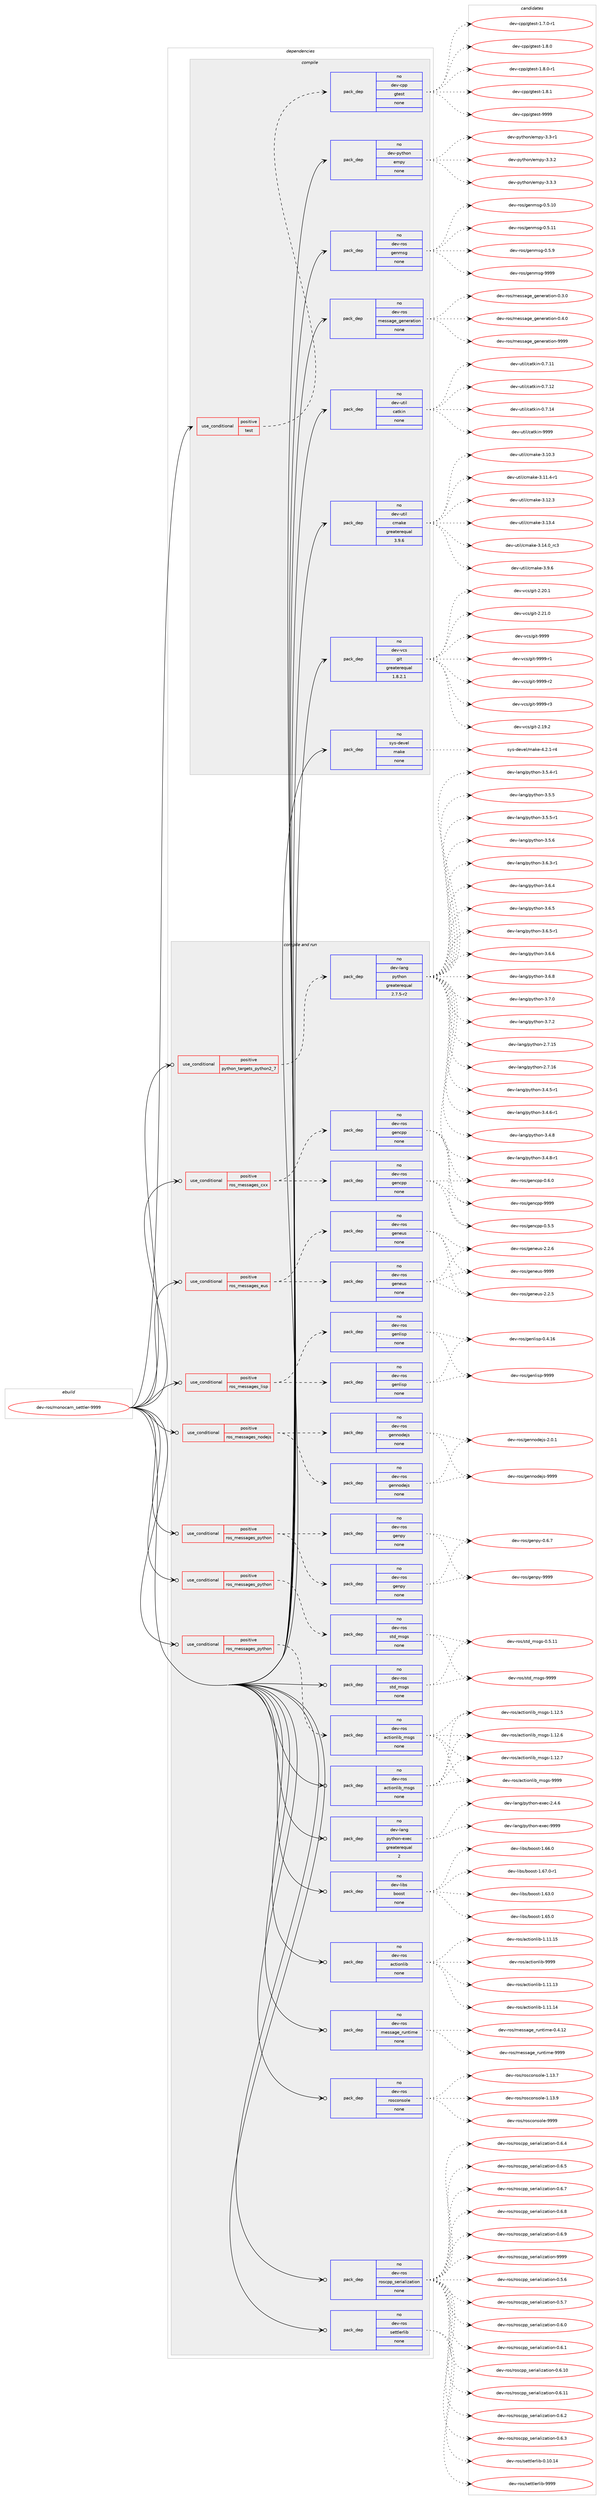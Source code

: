 digraph prolog {

# *************
# Graph options
# *************

newrank=true;
concentrate=true;
compound=true;
graph [rankdir=LR,fontname=Helvetica,fontsize=10,ranksep=1.5];#, ranksep=2.5, nodesep=0.2];
edge  [arrowhead=vee];
node  [fontname=Helvetica,fontsize=10];

# **********
# The ebuild
# **********

subgraph cluster_leftcol {
color=gray;
rank=same;
label=<<i>ebuild</i>>;
id [label="dev-ros/monocam_settler-9999", color=red, width=4, href="../dev-ros/monocam_settler-9999.svg"];
}

# ****************
# The dependencies
# ****************

subgraph cluster_midcol {
color=gray;
label=<<i>dependencies</i>>;
subgraph cluster_compile {
fillcolor="#eeeeee";
style=filled;
label=<<i>compile</i>>;
subgraph cond389020 {
dependency1459777 [label=<<TABLE BORDER="0" CELLBORDER="1" CELLSPACING="0" CELLPADDING="4"><TR><TD ROWSPAN="3" CELLPADDING="10">use_conditional</TD></TR><TR><TD>positive</TD></TR><TR><TD>test</TD></TR></TABLE>>, shape=none, color=red];
subgraph pack1047367 {
dependency1459778 [label=<<TABLE BORDER="0" CELLBORDER="1" CELLSPACING="0" CELLPADDING="4" WIDTH="220"><TR><TD ROWSPAN="6" CELLPADDING="30">pack_dep</TD></TR><TR><TD WIDTH="110">no</TD></TR><TR><TD>dev-cpp</TD></TR><TR><TD>gtest</TD></TR><TR><TD>none</TD></TR><TR><TD></TD></TR></TABLE>>, shape=none, color=blue];
}
dependency1459777:e -> dependency1459778:w [weight=20,style="dashed",arrowhead="vee"];
}
id:e -> dependency1459777:w [weight=20,style="solid",arrowhead="vee"];
subgraph pack1047368 {
dependency1459779 [label=<<TABLE BORDER="0" CELLBORDER="1" CELLSPACING="0" CELLPADDING="4" WIDTH="220"><TR><TD ROWSPAN="6" CELLPADDING="30">pack_dep</TD></TR><TR><TD WIDTH="110">no</TD></TR><TR><TD>dev-python</TD></TR><TR><TD>empy</TD></TR><TR><TD>none</TD></TR><TR><TD></TD></TR></TABLE>>, shape=none, color=blue];
}
id:e -> dependency1459779:w [weight=20,style="solid",arrowhead="vee"];
subgraph pack1047369 {
dependency1459780 [label=<<TABLE BORDER="0" CELLBORDER="1" CELLSPACING="0" CELLPADDING="4" WIDTH="220"><TR><TD ROWSPAN="6" CELLPADDING="30">pack_dep</TD></TR><TR><TD WIDTH="110">no</TD></TR><TR><TD>dev-ros</TD></TR><TR><TD>genmsg</TD></TR><TR><TD>none</TD></TR><TR><TD></TD></TR></TABLE>>, shape=none, color=blue];
}
id:e -> dependency1459780:w [weight=20,style="solid",arrowhead="vee"];
subgraph pack1047370 {
dependency1459781 [label=<<TABLE BORDER="0" CELLBORDER="1" CELLSPACING="0" CELLPADDING="4" WIDTH="220"><TR><TD ROWSPAN="6" CELLPADDING="30">pack_dep</TD></TR><TR><TD WIDTH="110">no</TD></TR><TR><TD>dev-ros</TD></TR><TR><TD>message_generation</TD></TR><TR><TD>none</TD></TR><TR><TD></TD></TR></TABLE>>, shape=none, color=blue];
}
id:e -> dependency1459781:w [weight=20,style="solid",arrowhead="vee"];
subgraph pack1047371 {
dependency1459782 [label=<<TABLE BORDER="0" CELLBORDER="1" CELLSPACING="0" CELLPADDING="4" WIDTH="220"><TR><TD ROWSPAN="6" CELLPADDING="30">pack_dep</TD></TR><TR><TD WIDTH="110">no</TD></TR><TR><TD>dev-util</TD></TR><TR><TD>catkin</TD></TR><TR><TD>none</TD></TR><TR><TD></TD></TR></TABLE>>, shape=none, color=blue];
}
id:e -> dependency1459782:w [weight=20,style="solid",arrowhead="vee"];
subgraph pack1047372 {
dependency1459783 [label=<<TABLE BORDER="0" CELLBORDER="1" CELLSPACING="0" CELLPADDING="4" WIDTH="220"><TR><TD ROWSPAN="6" CELLPADDING="30">pack_dep</TD></TR><TR><TD WIDTH="110">no</TD></TR><TR><TD>dev-util</TD></TR><TR><TD>cmake</TD></TR><TR><TD>greaterequal</TD></TR><TR><TD>3.9.6</TD></TR></TABLE>>, shape=none, color=blue];
}
id:e -> dependency1459783:w [weight=20,style="solid",arrowhead="vee"];
subgraph pack1047373 {
dependency1459784 [label=<<TABLE BORDER="0" CELLBORDER="1" CELLSPACING="0" CELLPADDING="4" WIDTH="220"><TR><TD ROWSPAN="6" CELLPADDING="30">pack_dep</TD></TR><TR><TD WIDTH="110">no</TD></TR><TR><TD>dev-vcs</TD></TR><TR><TD>git</TD></TR><TR><TD>greaterequal</TD></TR><TR><TD>1.8.2.1</TD></TR></TABLE>>, shape=none, color=blue];
}
id:e -> dependency1459784:w [weight=20,style="solid",arrowhead="vee"];
subgraph pack1047374 {
dependency1459785 [label=<<TABLE BORDER="0" CELLBORDER="1" CELLSPACING="0" CELLPADDING="4" WIDTH="220"><TR><TD ROWSPAN="6" CELLPADDING="30">pack_dep</TD></TR><TR><TD WIDTH="110">no</TD></TR><TR><TD>sys-devel</TD></TR><TR><TD>make</TD></TR><TR><TD>none</TD></TR><TR><TD></TD></TR></TABLE>>, shape=none, color=blue];
}
id:e -> dependency1459785:w [weight=20,style="solid",arrowhead="vee"];
}
subgraph cluster_compileandrun {
fillcolor="#eeeeee";
style=filled;
label=<<i>compile and run</i>>;
subgraph cond389021 {
dependency1459786 [label=<<TABLE BORDER="0" CELLBORDER="1" CELLSPACING="0" CELLPADDING="4"><TR><TD ROWSPAN="3" CELLPADDING="10">use_conditional</TD></TR><TR><TD>positive</TD></TR><TR><TD>python_targets_python2_7</TD></TR></TABLE>>, shape=none, color=red];
subgraph pack1047375 {
dependency1459787 [label=<<TABLE BORDER="0" CELLBORDER="1" CELLSPACING="0" CELLPADDING="4" WIDTH="220"><TR><TD ROWSPAN="6" CELLPADDING="30">pack_dep</TD></TR><TR><TD WIDTH="110">no</TD></TR><TR><TD>dev-lang</TD></TR><TR><TD>python</TD></TR><TR><TD>greaterequal</TD></TR><TR><TD>2.7.5-r2</TD></TR></TABLE>>, shape=none, color=blue];
}
dependency1459786:e -> dependency1459787:w [weight=20,style="dashed",arrowhead="vee"];
}
id:e -> dependency1459786:w [weight=20,style="solid",arrowhead="odotvee"];
subgraph cond389022 {
dependency1459788 [label=<<TABLE BORDER="0" CELLBORDER="1" CELLSPACING="0" CELLPADDING="4"><TR><TD ROWSPAN="3" CELLPADDING="10">use_conditional</TD></TR><TR><TD>positive</TD></TR><TR><TD>ros_messages_cxx</TD></TR></TABLE>>, shape=none, color=red];
subgraph pack1047376 {
dependency1459789 [label=<<TABLE BORDER="0" CELLBORDER="1" CELLSPACING="0" CELLPADDING="4" WIDTH="220"><TR><TD ROWSPAN="6" CELLPADDING="30">pack_dep</TD></TR><TR><TD WIDTH="110">no</TD></TR><TR><TD>dev-ros</TD></TR><TR><TD>gencpp</TD></TR><TR><TD>none</TD></TR><TR><TD></TD></TR></TABLE>>, shape=none, color=blue];
}
dependency1459788:e -> dependency1459789:w [weight=20,style="dashed",arrowhead="vee"];
subgraph pack1047377 {
dependency1459790 [label=<<TABLE BORDER="0" CELLBORDER="1" CELLSPACING="0" CELLPADDING="4" WIDTH="220"><TR><TD ROWSPAN="6" CELLPADDING="30">pack_dep</TD></TR><TR><TD WIDTH="110">no</TD></TR><TR><TD>dev-ros</TD></TR><TR><TD>gencpp</TD></TR><TR><TD>none</TD></TR><TR><TD></TD></TR></TABLE>>, shape=none, color=blue];
}
dependency1459788:e -> dependency1459790:w [weight=20,style="dashed",arrowhead="vee"];
}
id:e -> dependency1459788:w [weight=20,style="solid",arrowhead="odotvee"];
subgraph cond389023 {
dependency1459791 [label=<<TABLE BORDER="0" CELLBORDER="1" CELLSPACING="0" CELLPADDING="4"><TR><TD ROWSPAN="3" CELLPADDING="10">use_conditional</TD></TR><TR><TD>positive</TD></TR><TR><TD>ros_messages_eus</TD></TR></TABLE>>, shape=none, color=red];
subgraph pack1047378 {
dependency1459792 [label=<<TABLE BORDER="0" CELLBORDER="1" CELLSPACING="0" CELLPADDING="4" WIDTH="220"><TR><TD ROWSPAN="6" CELLPADDING="30">pack_dep</TD></TR><TR><TD WIDTH="110">no</TD></TR><TR><TD>dev-ros</TD></TR><TR><TD>geneus</TD></TR><TR><TD>none</TD></TR><TR><TD></TD></TR></TABLE>>, shape=none, color=blue];
}
dependency1459791:e -> dependency1459792:w [weight=20,style="dashed",arrowhead="vee"];
subgraph pack1047379 {
dependency1459793 [label=<<TABLE BORDER="0" CELLBORDER="1" CELLSPACING="0" CELLPADDING="4" WIDTH="220"><TR><TD ROWSPAN="6" CELLPADDING="30">pack_dep</TD></TR><TR><TD WIDTH="110">no</TD></TR><TR><TD>dev-ros</TD></TR><TR><TD>geneus</TD></TR><TR><TD>none</TD></TR><TR><TD></TD></TR></TABLE>>, shape=none, color=blue];
}
dependency1459791:e -> dependency1459793:w [weight=20,style="dashed",arrowhead="vee"];
}
id:e -> dependency1459791:w [weight=20,style="solid",arrowhead="odotvee"];
subgraph cond389024 {
dependency1459794 [label=<<TABLE BORDER="0" CELLBORDER="1" CELLSPACING="0" CELLPADDING="4"><TR><TD ROWSPAN="3" CELLPADDING="10">use_conditional</TD></TR><TR><TD>positive</TD></TR><TR><TD>ros_messages_lisp</TD></TR></TABLE>>, shape=none, color=red];
subgraph pack1047380 {
dependency1459795 [label=<<TABLE BORDER="0" CELLBORDER="1" CELLSPACING="0" CELLPADDING="4" WIDTH="220"><TR><TD ROWSPAN="6" CELLPADDING="30">pack_dep</TD></TR><TR><TD WIDTH="110">no</TD></TR><TR><TD>dev-ros</TD></TR><TR><TD>genlisp</TD></TR><TR><TD>none</TD></TR><TR><TD></TD></TR></TABLE>>, shape=none, color=blue];
}
dependency1459794:e -> dependency1459795:w [weight=20,style="dashed",arrowhead="vee"];
subgraph pack1047381 {
dependency1459796 [label=<<TABLE BORDER="0" CELLBORDER="1" CELLSPACING="0" CELLPADDING="4" WIDTH="220"><TR><TD ROWSPAN="6" CELLPADDING="30">pack_dep</TD></TR><TR><TD WIDTH="110">no</TD></TR><TR><TD>dev-ros</TD></TR><TR><TD>genlisp</TD></TR><TR><TD>none</TD></TR><TR><TD></TD></TR></TABLE>>, shape=none, color=blue];
}
dependency1459794:e -> dependency1459796:w [weight=20,style="dashed",arrowhead="vee"];
}
id:e -> dependency1459794:w [weight=20,style="solid",arrowhead="odotvee"];
subgraph cond389025 {
dependency1459797 [label=<<TABLE BORDER="0" CELLBORDER="1" CELLSPACING="0" CELLPADDING="4"><TR><TD ROWSPAN="3" CELLPADDING="10">use_conditional</TD></TR><TR><TD>positive</TD></TR><TR><TD>ros_messages_nodejs</TD></TR></TABLE>>, shape=none, color=red];
subgraph pack1047382 {
dependency1459798 [label=<<TABLE BORDER="0" CELLBORDER="1" CELLSPACING="0" CELLPADDING="4" WIDTH="220"><TR><TD ROWSPAN="6" CELLPADDING="30">pack_dep</TD></TR><TR><TD WIDTH="110">no</TD></TR><TR><TD>dev-ros</TD></TR><TR><TD>gennodejs</TD></TR><TR><TD>none</TD></TR><TR><TD></TD></TR></TABLE>>, shape=none, color=blue];
}
dependency1459797:e -> dependency1459798:w [weight=20,style="dashed",arrowhead="vee"];
subgraph pack1047383 {
dependency1459799 [label=<<TABLE BORDER="0" CELLBORDER="1" CELLSPACING="0" CELLPADDING="4" WIDTH="220"><TR><TD ROWSPAN="6" CELLPADDING="30">pack_dep</TD></TR><TR><TD WIDTH="110">no</TD></TR><TR><TD>dev-ros</TD></TR><TR><TD>gennodejs</TD></TR><TR><TD>none</TD></TR><TR><TD></TD></TR></TABLE>>, shape=none, color=blue];
}
dependency1459797:e -> dependency1459799:w [weight=20,style="dashed",arrowhead="vee"];
}
id:e -> dependency1459797:w [weight=20,style="solid",arrowhead="odotvee"];
subgraph cond389026 {
dependency1459800 [label=<<TABLE BORDER="0" CELLBORDER="1" CELLSPACING="0" CELLPADDING="4"><TR><TD ROWSPAN="3" CELLPADDING="10">use_conditional</TD></TR><TR><TD>positive</TD></TR><TR><TD>ros_messages_python</TD></TR></TABLE>>, shape=none, color=red];
subgraph pack1047384 {
dependency1459801 [label=<<TABLE BORDER="0" CELLBORDER="1" CELLSPACING="0" CELLPADDING="4" WIDTH="220"><TR><TD ROWSPAN="6" CELLPADDING="30">pack_dep</TD></TR><TR><TD WIDTH="110">no</TD></TR><TR><TD>dev-ros</TD></TR><TR><TD>actionlib_msgs</TD></TR><TR><TD>none</TD></TR><TR><TD></TD></TR></TABLE>>, shape=none, color=blue];
}
dependency1459800:e -> dependency1459801:w [weight=20,style="dashed",arrowhead="vee"];
}
id:e -> dependency1459800:w [weight=20,style="solid",arrowhead="odotvee"];
subgraph cond389027 {
dependency1459802 [label=<<TABLE BORDER="0" CELLBORDER="1" CELLSPACING="0" CELLPADDING="4"><TR><TD ROWSPAN="3" CELLPADDING="10">use_conditional</TD></TR><TR><TD>positive</TD></TR><TR><TD>ros_messages_python</TD></TR></TABLE>>, shape=none, color=red];
subgraph pack1047385 {
dependency1459803 [label=<<TABLE BORDER="0" CELLBORDER="1" CELLSPACING="0" CELLPADDING="4" WIDTH="220"><TR><TD ROWSPAN="6" CELLPADDING="30">pack_dep</TD></TR><TR><TD WIDTH="110">no</TD></TR><TR><TD>dev-ros</TD></TR><TR><TD>genpy</TD></TR><TR><TD>none</TD></TR><TR><TD></TD></TR></TABLE>>, shape=none, color=blue];
}
dependency1459802:e -> dependency1459803:w [weight=20,style="dashed",arrowhead="vee"];
subgraph pack1047386 {
dependency1459804 [label=<<TABLE BORDER="0" CELLBORDER="1" CELLSPACING="0" CELLPADDING="4" WIDTH="220"><TR><TD ROWSPAN="6" CELLPADDING="30">pack_dep</TD></TR><TR><TD WIDTH="110">no</TD></TR><TR><TD>dev-ros</TD></TR><TR><TD>genpy</TD></TR><TR><TD>none</TD></TR><TR><TD></TD></TR></TABLE>>, shape=none, color=blue];
}
dependency1459802:e -> dependency1459804:w [weight=20,style="dashed",arrowhead="vee"];
}
id:e -> dependency1459802:w [weight=20,style="solid",arrowhead="odotvee"];
subgraph cond389028 {
dependency1459805 [label=<<TABLE BORDER="0" CELLBORDER="1" CELLSPACING="0" CELLPADDING="4"><TR><TD ROWSPAN="3" CELLPADDING="10">use_conditional</TD></TR><TR><TD>positive</TD></TR><TR><TD>ros_messages_python</TD></TR></TABLE>>, shape=none, color=red];
subgraph pack1047387 {
dependency1459806 [label=<<TABLE BORDER="0" CELLBORDER="1" CELLSPACING="0" CELLPADDING="4" WIDTH="220"><TR><TD ROWSPAN="6" CELLPADDING="30">pack_dep</TD></TR><TR><TD WIDTH="110">no</TD></TR><TR><TD>dev-ros</TD></TR><TR><TD>std_msgs</TD></TR><TR><TD>none</TD></TR><TR><TD></TD></TR></TABLE>>, shape=none, color=blue];
}
dependency1459805:e -> dependency1459806:w [weight=20,style="dashed",arrowhead="vee"];
}
id:e -> dependency1459805:w [weight=20,style="solid",arrowhead="odotvee"];
subgraph pack1047388 {
dependency1459807 [label=<<TABLE BORDER="0" CELLBORDER="1" CELLSPACING="0" CELLPADDING="4" WIDTH="220"><TR><TD ROWSPAN="6" CELLPADDING="30">pack_dep</TD></TR><TR><TD WIDTH="110">no</TD></TR><TR><TD>dev-lang</TD></TR><TR><TD>python-exec</TD></TR><TR><TD>greaterequal</TD></TR><TR><TD>2</TD></TR></TABLE>>, shape=none, color=blue];
}
id:e -> dependency1459807:w [weight=20,style="solid",arrowhead="odotvee"];
subgraph pack1047389 {
dependency1459808 [label=<<TABLE BORDER="0" CELLBORDER="1" CELLSPACING="0" CELLPADDING="4" WIDTH="220"><TR><TD ROWSPAN="6" CELLPADDING="30">pack_dep</TD></TR><TR><TD WIDTH="110">no</TD></TR><TR><TD>dev-libs</TD></TR><TR><TD>boost</TD></TR><TR><TD>none</TD></TR><TR><TD></TD></TR></TABLE>>, shape=none, color=blue];
}
id:e -> dependency1459808:w [weight=20,style="solid",arrowhead="odotvee"];
subgraph pack1047390 {
dependency1459809 [label=<<TABLE BORDER="0" CELLBORDER="1" CELLSPACING="0" CELLPADDING="4" WIDTH="220"><TR><TD ROWSPAN="6" CELLPADDING="30">pack_dep</TD></TR><TR><TD WIDTH="110">no</TD></TR><TR><TD>dev-ros</TD></TR><TR><TD>actionlib</TD></TR><TR><TD>none</TD></TR><TR><TD></TD></TR></TABLE>>, shape=none, color=blue];
}
id:e -> dependency1459809:w [weight=20,style="solid",arrowhead="odotvee"];
subgraph pack1047391 {
dependency1459810 [label=<<TABLE BORDER="0" CELLBORDER="1" CELLSPACING="0" CELLPADDING="4" WIDTH="220"><TR><TD ROWSPAN="6" CELLPADDING="30">pack_dep</TD></TR><TR><TD WIDTH="110">no</TD></TR><TR><TD>dev-ros</TD></TR><TR><TD>actionlib_msgs</TD></TR><TR><TD>none</TD></TR><TR><TD></TD></TR></TABLE>>, shape=none, color=blue];
}
id:e -> dependency1459810:w [weight=20,style="solid",arrowhead="odotvee"];
subgraph pack1047392 {
dependency1459811 [label=<<TABLE BORDER="0" CELLBORDER="1" CELLSPACING="0" CELLPADDING="4" WIDTH="220"><TR><TD ROWSPAN="6" CELLPADDING="30">pack_dep</TD></TR><TR><TD WIDTH="110">no</TD></TR><TR><TD>dev-ros</TD></TR><TR><TD>message_runtime</TD></TR><TR><TD>none</TD></TR><TR><TD></TD></TR></TABLE>>, shape=none, color=blue];
}
id:e -> dependency1459811:w [weight=20,style="solid",arrowhead="odotvee"];
subgraph pack1047393 {
dependency1459812 [label=<<TABLE BORDER="0" CELLBORDER="1" CELLSPACING="0" CELLPADDING="4" WIDTH="220"><TR><TD ROWSPAN="6" CELLPADDING="30">pack_dep</TD></TR><TR><TD WIDTH="110">no</TD></TR><TR><TD>dev-ros</TD></TR><TR><TD>rosconsole</TD></TR><TR><TD>none</TD></TR><TR><TD></TD></TR></TABLE>>, shape=none, color=blue];
}
id:e -> dependency1459812:w [weight=20,style="solid",arrowhead="odotvee"];
subgraph pack1047394 {
dependency1459813 [label=<<TABLE BORDER="0" CELLBORDER="1" CELLSPACING="0" CELLPADDING="4" WIDTH="220"><TR><TD ROWSPAN="6" CELLPADDING="30">pack_dep</TD></TR><TR><TD WIDTH="110">no</TD></TR><TR><TD>dev-ros</TD></TR><TR><TD>roscpp_serialization</TD></TR><TR><TD>none</TD></TR><TR><TD></TD></TR></TABLE>>, shape=none, color=blue];
}
id:e -> dependency1459813:w [weight=20,style="solid",arrowhead="odotvee"];
subgraph pack1047395 {
dependency1459814 [label=<<TABLE BORDER="0" CELLBORDER="1" CELLSPACING="0" CELLPADDING="4" WIDTH="220"><TR><TD ROWSPAN="6" CELLPADDING="30">pack_dep</TD></TR><TR><TD WIDTH="110">no</TD></TR><TR><TD>dev-ros</TD></TR><TR><TD>settlerlib</TD></TR><TR><TD>none</TD></TR><TR><TD></TD></TR></TABLE>>, shape=none, color=blue];
}
id:e -> dependency1459814:w [weight=20,style="solid",arrowhead="odotvee"];
subgraph pack1047396 {
dependency1459815 [label=<<TABLE BORDER="0" CELLBORDER="1" CELLSPACING="0" CELLPADDING="4" WIDTH="220"><TR><TD ROWSPAN="6" CELLPADDING="30">pack_dep</TD></TR><TR><TD WIDTH="110">no</TD></TR><TR><TD>dev-ros</TD></TR><TR><TD>std_msgs</TD></TR><TR><TD>none</TD></TR><TR><TD></TD></TR></TABLE>>, shape=none, color=blue];
}
id:e -> dependency1459815:w [weight=20,style="solid",arrowhead="odotvee"];
}
subgraph cluster_run {
fillcolor="#eeeeee";
style=filled;
label=<<i>run</i>>;
}
}

# **************
# The candidates
# **************

subgraph cluster_choices {
rank=same;
color=gray;
label=<<i>candidates</i>>;

subgraph choice1047367 {
color=black;
nodesep=1;
choice1001011184599112112471031161011151164549465546484511449 [label="dev-cpp/gtest-1.7.0-r1", color=red, width=4,href="../dev-cpp/gtest-1.7.0-r1.svg"];
choice100101118459911211247103116101115116454946564648 [label="dev-cpp/gtest-1.8.0", color=red, width=4,href="../dev-cpp/gtest-1.8.0.svg"];
choice1001011184599112112471031161011151164549465646484511449 [label="dev-cpp/gtest-1.8.0-r1", color=red, width=4,href="../dev-cpp/gtest-1.8.0-r1.svg"];
choice100101118459911211247103116101115116454946564649 [label="dev-cpp/gtest-1.8.1", color=red, width=4,href="../dev-cpp/gtest-1.8.1.svg"];
choice1001011184599112112471031161011151164557575757 [label="dev-cpp/gtest-9999", color=red, width=4,href="../dev-cpp/gtest-9999.svg"];
dependency1459778:e -> choice1001011184599112112471031161011151164549465546484511449:w [style=dotted,weight="100"];
dependency1459778:e -> choice100101118459911211247103116101115116454946564648:w [style=dotted,weight="100"];
dependency1459778:e -> choice1001011184599112112471031161011151164549465646484511449:w [style=dotted,weight="100"];
dependency1459778:e -> choice100101118459911211247103116101115116454946564649:w [style=dotted,weight="100"];
dependency1459778:e -> choice1001011184599112112471031161011151164557575757:w [style=dotted,weight="100"];
}
subgraph choice1047368 {
color=black;
nodesep=1;
choice1001011184511212111610411111047101109112121455146514511449 [label="dev-python/empy-3.3-r1", color=red, width=4,href="../dev-python/empy-3.3-r1.svg"];
choice1001011184511212111610411111047101109112121455146514650 [label="dev-python/empy-3.3.2", color=red, width=4,href="../dev-python/empy-3.3.2.svg"];
choice1001011184511212111610411111047101109112121455146514651 [label="dev-python/empy-3.3.3", color=red, width=4,href="../dev-python/empy-3.3.3.svg"];
dependency1459779:e -> choice1001011184511212111610411111047101109112121455146514511449:w [style=dotted,weight="100"];
dependency1459779:e -> choice1001011184511212111610411111047101109112121455146514650:w [style=dotted,weight="100"];
dependency1459779:e -> choice1001011184511212111610411111047101109112121455146514651:w [style=dotted,weight="100"];
}
subgraph choice1047369 {
color=black;
nodesep=1;
choice100101118451141111154710310111010911510345484653464948 [label="dev-ros/genmsg-0.5.10", color=red, width=4,href="../dev-ros/genmsg-0.5.10.svg"];
choice100101118451141111154710310111010911510345484653464949 [label="dev-ros/genmsg-0.5.11", color=red, width=4,href="../dev-ros/genmsg-0.5.11.svg"];
choice1001011184511411111547103101110109115103454846534657 [label="dev-ros/genmsg-0.5.9", color=red, width=4,href="../dev-ros/genmsg-0.5.9.svg"];
choice10010111845114111115471031011101091151034557575757 [label="dev-ros/genmsg-9999", color=red, width=4,href="../dev-ros/genmsg-9999.svg"];
dependency1459780:e -> choice100101118451141111154710310111010911510345484653464948:w [style=dotted,weight="100"];
dependency1459780:e -> choice100101118451141111154710310111010911510345484653464949:w [style=dotted,weight="100"];
dependency1459780:e -> choice1001011184511411111547103101110109115103454846534657:w [style=dotted,weight="100"];
dependency1459780:e -> choice10010111845114111115471031011101091151034557575757:w [style=dotted,weight="100"];
}
subgraph choice1047370 {
color=black;
nodesep=1;
choice1001011184511411111547109101115115971031019510310111010111497116105111110454846514648 [label="dev-ros/message_generation-0.3.0", color=red, width=4,href="../dev-ros/message_generation-0.3.0.svg"];
choice1001011184511411111547109101115115971031019510310111010111497116105111110454846524648 [label="dev-ros/message_generation-0.4.0", color=red, width=4,href="../dev-ros/message_generation-0.4.0.svg"];
choice10010111845114111115471091011151159710310195103101110101114971161051111104557575757 [label="dev-ros/message_generation-9999", color=red, width=4,href="../dev-ros/message_generation-9999.svg"];
dependency1459781:e -> choice1001011184511411111547109101115115971031019510310111010111497116105111110454846514648:w [style=dotted,weight="100"];
dependency1459781:e -> choice1001011184511411111547109101115115971031019510310111010111497116105111110454846524648:w [style=dotted,weight="100"];
dependency1459781:e -> choice10010111845114111115471091011151159710310195103101110101114971161051111104557575757:w [style=dotted,weight="100"];
}
subgraph choice1047371 {
color=black;
nodesep=1;
choice1001011184511711610510847999711610710511045484655464949 [label="dev-util/catkin-0.7.11", color=red, width=4,href="../dev-util/catkin-0.7.11.svg"];
choice1001011184511711610510847999711610710511045484655464950 [label="dev-util/catkin-0.7.12", color=red, width=4,href="../dev-util/catkin-0.7.12.svg"];
choice1001011184511711610510847999711610710511045484655464952 [label="dev-util/catkin-0.7.14", color=red, width=4,href="../dev-util/catkin-0.7.14.svg"];
choice100101118451171161051084799971161071051104557575757 [label="dev-util/catkin-9999", color=red, width=4,href="../dev-util/catkin-9999.svg"];
dependency1459782:e -> choice1001011184511711610510847999711610710511045484655464949:w [style=dotted,weight="100"];
dependency1459782:e -> choice1001011184511711610510847999711610710511045484655464950:w [style=dotted,weight="100"];
dependency1459782:e -> choice1001011184511711610510847999711610710511045484655464952:w [style=dotted,weight="100"];
dependency1459782:e -> choice100101118451171161051084799971161071051104557575757:w [style=dotted,weight="100"];
}
subgraph choice1047372 {
color=black;
nodesep=1;
choice1001011184511711610510847991099710710145514649484651 [label="dev-util/cmake-3.10.3", color=red, width=4,href="../dev-util/cmake-3.10.3.svg"];
choice10010111845117116105108479910997107101455146494946524511449 [label="dev-util/cmake-3.11.4-r1", color=red, width=4,href="../dev-util/cmake-3.11.4-r1.svg"];
choice1001011184511711610510847991099710710145514649504651 [label="dev-util/cmake-3.12.3", color=red, width=4,href="../dev-util/cmake-3.12.3.svg"];
choice1001011184511711610510847991099710710145514649514652 [label="dev-util/cmake-3.13.4", color=red, width=4,href="../dev-util/cmake-3.13.4.svg"];
choice1001011184511711610510847991099710710145514649524648951149951 [label="dev-util/cmake-3.14.0_rc3", color=red, width=4,href="../dev-util/cmake-3.14.0_rc3.svg"];
choice10010111845117116105108479910997107101455146574654 [label="dev-util/cmake-3.9.6", color=red, width=4,href="../dev-util/cmake-3.9.6.svg"];
dependency1459783:e -> choice1001011184511711610510847991099710710145514649484651:w [style=dotted,weight="100"];
dependency1459783:e -> choice10010111845117116105108479910997107101455146494946524511449:w [style=dotted,weight="100"];
dependency1459783:e -> choice1001011184511711610510847991099710710145514649504651:w [style=dotted,weight="100"];
dependency1459783:e -> choice1001011184511711610510847991099710710145514649514652:w [style=dotted,weight="100"];
dependency1459783:e -> choice1001011184511711610510847991099710710145514649524648951149951:w [style=dotted,weight="100"];
dependency1459783:e -> choice10010111845117116105108479910997107101455146574654:w [style=dotted,weight="100"];
}
subgraph choice1047373 {
color=black;
nodesep=1;
choice10010111845118991154710310511645504649574650 [label="dev-vcs/git-2.19.2", color=red, width=4,href="../dev-vcs/git-2.19.2.svg"];
choice10010111845118991154710310511645504650484649 [label="dev-vcs/git-2.20.1", color=red, width=4,href="../dev-vcs/git-2.20.1.svg"];
choice10010111845118991154710310511645504650494648 [label="dev-vcs/git-2.21.0", color=red, width=4,href="../dev-vcs/git-2.21.0.svg"];
choice1001011184511899115471031051164557575757 [label="dev-vcs/git-9999", color=red, width=4,href="../dev-vcs/git-9999.svg"];
choice10010111845118991154710310511645575757574511449 [label="dev-vcs/git-9999-r1", color=red, width=4,href="../dev-vcs/git-9999-r1.svg"];
choice10010111845118991154710310511645575757574511450 [label="dev-vcs/git-9999-r2", color=red, width=4,href="../dev-vcs/git-9999-r2.svg"];
choice10010111845118991154710310511645575757574511451 [label="dev-vcs/git-9999-r3", color=red, width=4,href="../dev-vcs/git-9999-r3.svg"];
dependency1459784:e -> choice10010111845118991154710310511645504649574650:w [style=dotted,weight="100"];
dependency1459784:e -> choice10010111845118991154710310511645504650484649:w [style=dotted,weight="100"];
dependency1459784:e -> choice10010111845118991154710310511645504650494648:w [style=dotted,weight="100"];
dependency1459784:e -> choice1001011184511899115471031051164557575757:w [style=dotted,weight="100"];
dependency1459784:e -> choice10010111845118991154710310511645575757574511449:w [style=dotted,weight="100"];
dependency1459784:e -> choice10010111845118991154710310511645575757574511450:w [style=dotted,weight="100"];
dependency1459784:e -> choice10010111845118991154710310511645575757574511451:w [style=dotted,weight="100"];
}
subgraph choice1047374 {
color=black;
nodesep=1;
choice1151211154510010111810110847109971071014552465046494511452 [label="sys-devel/make-4.2.1-r4", color=red, width=4,href="../sys-devel/make-4.2.1-r4.svg"];
dependency1459785:e -> choice1151211154510010111810110847109971071014552465046494511452:w [style=dotted,weight="100"];
}
subgraph choice1047375 {
color=black;
nodesep=1;
choice10010111845108971101034711212111610411111045504655464953 [label="dev-lang/python-2.7.15", color=red, width=4,href="../dev-lang/python-2.7.15.svg"];
choice10010111845108971101034711212111610411111045504655464954 [label="dev-lang/python-2.7.16", color=red, width=4,href="../dev-lang/python-2.7.16.svg"];
choice1001011184510897110103471121211161041111104551465246534511449 [label="dev-lang/python-3.4.5-r1", color=red, width=4,href="../dev-lang/python-3.4.5-r1.svg"];
choice1001011184510897110103471121211161041111104551465246544511449 [label="dev-lang/python-3.4.6-r1", color=red, width=4,href="../dev-lang/python-3.4.6-r1.svg"];
choice100101118451089711010347112121116104111110455146524656 [label="dev-lang/python-3.4.8", color=red, width=4,href="../dev-lang/python-3.4.8.svg"];
choice1001011184510897110103471121211161041111104551465246564511449 [label="dev-lang/python-3.4.8-r1", color=red, width=4,href="../dev-lang/python-3.4.8-r1.svg"];
choice1001011184510897110103471121211161041111104551465346524511449 [label="dev-lang/python-3.5.4-r1", color=red, width=4,href="../dev-lang/python-3.5.4-r1.svg"];
choice100101118451089711010347112121116104111110455146534653 [label="dev-lang/python-3.5.5", color=red, width=4,href="../dev-lang/python-3.5.5.svg"];
choice1001011184510897110103471121211161041111104551465346534511449 [label="dev-lang/python-3.5.5-r1", color=red, width=4,href="../dev-lang/python-3.5.5-r1.svg"];
choice100101118451089711010347112121116104111110455146534654 [label="dev-lang/python-3.5.6", color=red, width=4,href="../dev-lang/python-3.5.6.svg"];
choice1001011184510897110103471121211161041111104551465446514511449 [label="dev-lang/python-3.6.3-r1", color=red, width=4,href="../dev-lang/python-3.6.3-r1.svg"];
choice100101118451089711010347112121116104111110455146544652 [label="dev-lang/python-3.6.4", color=red, width=4,href="../dev-lang/python-3.6.4.svg"];
choice100101118451089711010347112121116104111110455146544653 [label="dev-lang/python-3.6.5", color=red, width=4,href="../dev-lang/python-3.6.5.svg"];
choice1001011184510897110103471121211161041111104551465446534511449 [label="dev-lang/python-3.6.5-r1", color=red, width=4,href="../dev-lang/python-3.6.5-r1.svg"];
choice100101118451089711010347112121116104111110455146544654 [label="dev-lang/python-3.6.6", color=red, width=4,href="../dev-lang/python-3.6.6.svg"];
choice100101118451089711010347112121116104111110455146544656 [label="dev-lang/python-3.6.8", color=red, width=4,href="../dev-lang/python-3.6.8.svg"];
choice100101118451089711010347112121116104111110455146554648 [label="dev-lang/python-3.7.0", color=red, width=4,href="../dev-lang/python-3.7.0.svg"];
choice100101118451089711010347112121116104111110455146554650 [label="dev-lang/python-3.7.2", color=red, width=4,href="../dev-lang/python-3.7.2.svg"];
dependency1459787:e -> choice10010111845108971101034711212111610411111045504655464953:w [style=dotted,weight="100"];
dependency1459787:e -> choice10010111845108971101034711212111610411111045504655464954:w [style=dotted,weight="100"];
dependency1459787:e -> choice1001011184510897110103471121211161041111104551465246534511449:w [style=dotted,weight="100"];
dependency1459787:e -> choice1001011184510897110103471121211161041111104551465246544511449:w [style=dotted,weight="100"];
dependency1459787:e -> choice100101118451089711010347112121116104111110455146524656:w [style=dotted,weight="100"];
dependency1459787:e -> choice1001011184510897110103471121211161041111104551465246564511449:w [style=dotted,weight="100"];
dependency1459787:e -> choice1001011184510897110103471121211161041111104551465346524511449:w [style=dotted,weight="100"];
dependency1459787:e -> choice100101118451089711010347112121116104111110455146534653:w [style=dotted,weight="100"];
dependency1459787:e -> choice1001011184510897110103471121211161041111104551465346534511449:w [style=dotted,weight="100"];
dependency1459787:e -> choice100101118451089711010347112121116104111110455146534654:w [style=dotted,weight="100"];
dependency1459787:e -> choice1001011184510897110103471121211161041111104551465446514511449:w [style=dotted,weight="100"];
dependency1459787:e -> choice100101118451089711010347112121116104111110455146544652:w [style=dotted,weight="100"];
dependency1459787:e -> choice100101118451089711010347112121116104111110455146544653:w [style=dotted,weight="100"];
dependency1459787:e -> choice1001011184510897110103471121211161041111104551465446534511449:w [style=dotted,weight="100"];
dependency1459787:e -> choice100101118451089711010347112121116104111110455146544654:w [style=dotted,weight="100"];
dependency1459787:e -> choice100101118451089711010347112121116104111110455146544656:w [style=dotted,weight="100"];
dependency1459787:e -> choice100101118451089711010347112121116104111110455146554648:w [style=dotted,weight="100"];
dependency1459787:e -> choice100101118451089711010347112121116104111110455146554650:w [style=dotted,weight="100"];
}
subgraph choice1047376 {
color=black;
nodesep=1;
choice100101118451141111154710310111099112112454846534653 [label="dev-ros/gencpp-0.5.5", color=red, width=4,href="../dev-ros/gencpp-0.5.5.svg"];
choice100101118451141111154710310111099112112454846544648 [label="dev-ros/gencpp-0.6.0", color=red, width=4,href="../dev-ros/gencpp-0.6.0.svg"];
choice1001011184511411111547103101110991121124557575757 [label="dev-ros/gencpp-9999", color=red, width=4,href="../dev-ros/gencpp-9999.svg"];
dependency1459789:e -> choice100101118451141111154710310111099112112454846534653:w [style=dotted,weight="100"];
dependency1459789:e -> choice100101118451141111154710310111099112112454846544648:w [style=dotted,weight="100"];
dependency1459789:e -> choice1001011184511411111547103101110991121124557575757:w [style=dotted,weight="100"];
}
subgraph choice1047377 {
color=black;
nodesep=1;
choice100101118451141111154710310111099112112454846534653 [label="dev-ros/gencpp-0.5.5", color=red, width=4,href="../dev-ros/gencpp-0.5.5.svg"];
choice100101118451141111154710310111099112112454846544648 [label="dev-ros/gencpp-0.6.0", color=red, width=4,href="../dev-ros/gencpp-0.6.0.svg"];
choice1001011184511411111547103101110991121124557575757 [label="dev-ros/gencpp-9999", color=red, width=4,href="../dev-ros/gencpp-9999.svg"];
dependency1459790:e -> choice100101118451141111154710310111099112112454846534653:w [style=dotted,weight="100"];
dependency1459790:e -> choice100101118451141111154710310111099112112454846544648:w [style=dotted,weight="100"];
dependency1459790:e -> choice1001011184511411111547103101110991121124557575757:w [style=dotted,weight="100"];
}
subgraph choice1047378 {
color=black;
nodesep=1;
choice1001011184511411111547103101110101117115455046504653 [label="dev-ros/geneus-2.2.5", color=red, width=4,href="../dev-ros/geneus-2.2.5.svg"];
choice1001011184511411111547103101110101117115455046504654 [label="dev-ros/geneus-2.2.6", color=red, width=4,href="../dev-ros/geneus-2.2.6.svg"];
choice10010111845114111115471031011101011171154557575757 [label="dev-ros/geneus-9999", color=red, width=4,href="../dev-ros/geneus-9999.svg"];
dependency1459792:e -> choice1001011184511411111547103101110101117115455046504653:w [style=dotted,weight="100"];
dependency1459792:e -> choice1001011184511411111547103101110101117115455046504654:w [style=dotted,weight="100"];
dependency1459792:e -> choice10010111845114111115471031011101011171154557575757:w [style=dotted,weight="100"];
}
subgraph choice1047379 {
color=black;
nodesep=1;
choice1001011184511411111547103101110101117115455046504653 [label="dev-ros/geneus-2.2.5", color=red, width=4,href="../dev-ros/geneus-2.2.5.svg"];
choice1001011184511411111547103101110101117115455046504654 [label="dev-ros/geneus-2.2.6", color=red, width=4,href="../dev-ros/geneus-2.2.6.svg"];
choice10010111845114111115471031011101011171154557575757 [label="dev-ros/geneus-9999", color=red, width=4,href="../dev-ros/geneus-9999.svg"];
dependency1459793:e -> choice1001011184511411111547103101110101117115455046504653:w [style=dotted,weight="100"];
dependency1459793:e -> choice1001011184511411111547103101110101117115455046504654:w [style=dotted,weight="100"];
dependency1459793:e -> choice10010111845114111115471031011101011171154557575757:w [style=dotted,weight="100"];
}
subgraph choice1047380 {
color=black;
nodesep=1;
choice100101118451141111154710310111010810511511245484652464954 [label="dev-ros/genlisp-0.4.16", color=red, width=4,href="../dev-ros/genlisp-0.4.16.svg"];
choice10010111845114111115471031011101081051151124557575757 [label="dev-ros/genlisp-9999", color=red, width=4,href="../dev-ros/genlisp-9999.svg"];
dependency1459795:e -> choice100101118451141111154710310111010810511511245484652464954:w [style=dotted,weight="100"];
dependency1459795:e -> choice10010111845114111115471031011101081051151124557575757:w [style=dotted,weight="100"];
}
subgraph choice1047381 {
color=black;
nodesep=1;
choice100101118451141111154710310111010810511511245484652464954 [label="dev-ros/genlisp-0.4.16", color=red, width=4,href="../dev-ros/genlisp-0.4.16.svg"];
choice10010111845114111115471031011101081051151124557575757 [label="dev-ros/genlisp-9999", color=red, width=4,href="../dev-ros/genlisp-9999.svg"];
dependency1459796:e -> choice100101118451141111154710310111010810511511245484652464954:w [style=dotted,weight="100"];
dependency1459796:e -> choice10010111845114111115471031011101081051151124557575757:w [style=dotted,weight="100"];
}
subgraph choice1047382 {
color=black;
nodesep=1;
choice1001011184511411111547103101110110111100101106115455046484649 [label="dev-ros/gennodejs-2.0.1", color=red, width=4,href="../dev-ros/gennodejs-2.0.1.svg"];
choice10010111845114111115471031011101101111001011061154557575757 [label="dev-ros/gennodejs-9999", color=red, width=4,href="../dev-ros/gennodejs-9999.svg"];
dependency1459798:e -> choice1001011184511411111547103101110110111100101106115455046484649:w [style=dotted,weight="100"];
dependency1459798:e -> choice10010111845114111115471031011101101111001011061154557575757:w [style=dotted,weight="100"];
}
subgraph choice1047383 {
color=black;
nodesep=1;
choice1001011184511411111547103101110110111100101106115455046484649 [label="dev-ros/gennodejs-2.0.1", color=red, width=4,href="../dev-ros/gennodejs-2.0.1.svg"];
choice10010111845114111115471031011101101111001011061154557575757 [label="dev-ros/gennodejs-9999", color=red, width=4,href="../dev-ros/gennodejs-9999.svg"];
dependency1459799:e -> choice1001011184511411111547103101110110111100101106115455046484649:w [style=dotted,weight="100"];
dependency1459799:e -> choice10010111845114111115471031011101101111001011061154557575757:w [style=dotted,weight="100"];
}
subgraph choice1047384 {
color=black;
nodesep=1;
choice10010111845114111115479799116105111110108105989510911510311545494649504653 [label="dev-ros/actionlib_msgs-1.12.5", color=red, width=4,href="../dev-ros/actionlib_msgs-1.12.5.svg"];
choice10010111845114111115479799116105111110108105989510911510311545494649504654 [label="dev-ros/actionlib_msgs-1.12.6", color=red, width=4,href="../dev-ros/actionlib_msgs-1.12.6.svg"];
choice10010111845114111115479799116105111110108105989510911510311545494649504655 [label="dev-ros/actionlib_msgs-1.12.7", color=red, width=4,href="../dev-ros/actionlib_msgs-1.12.7.svg"];
choice1001011184511411111547979911610511111010810598951091151031154557575757 [label="dev-ros/actionlib_msgs-9999", color=red, width=4,href="../dev-ros/actionlib_msgs-9999.svg"];
dependency1459801:e -> choice10010111845114111115479799116105111110108105989510911510311545494649504653:w [style=dotted,weight="100"];
dependency1459801:e -> choice10010111845114111115479799116105111110108105989510911510311545494649504654:w [style=dotted,weight="100"];
dependency1459801:e -> choice10010111845114111115479799116105111110108105989510911510311545494649504655:w [style=dotted,weight="100"];
dependency1459801:e -> choice1001011184511411111547979911610511111010810598951091151031154557575757:w [style=dotted,weight="100"];
}
subgraph choice1047385 {
color=black;
nodesep=1;
choice1001011184511411111547103101110112121454846544655 [label="dev-ros/genpy-0.6.7", color=red, width=4,href="../dev-ros/genpy-0.6.7.svg"];
choice10010111845114111115471031011101121214557575757 [label="dev-ros/genpy-9999", color=red, width=4,href="../dev-ros/genpy-9999.svg"];
dependency1459803:e -> choice1001011184511411111547103101110112121454846544655:w [style=dotted,weight="100"];
dependency1459803:e -> choice10010111845114111115471031011101121214557575757:w [style=dotted,weight="100"];
}
subgraph choice1047386 {
color=black;
nodesep=1;
choice1001011184511411111547103101110112121454846544655 [label="dev-ros/genpy-0.6.7", color=red, width=4,href="../dev-ros/genpy-0.6.7.svg"];
choice10010111845114111115471031011101121214557575757 [label="dev-ros/genpy-9999", color=red, width=4,href="../dev-ros/genpy-9999.svg"];
dependency1459804:e -> choice1001011184511411111547103101110112121454846544655:w [style=dotted,weight="100"];
dependency1459804:e -> choice10010111845114111115471031011101121214557575757:w [style=dotted,weight="100"];
}
subgraph choice1047387 {
color=black;
nodesep=1;
choice10010111845114111115471151161009510911510311545484653464949 [label="dev-ros/std_msgs-0.5.11", color=red, width=4,href="../dev-ros/std_msgs-0.5.11.svg"];
choice1001011184511411111547115116100951091151031154557575757 [label="dev-ros/std_msgs-9999", color=red, width=4,href="../dev-ros/std_msgs-9999.svg"];
dependency1459806:e -> choice10010111845114111115471151161009510911510311545484653464949:w [style=dotted,weight="100"];
dependency1459806:e -> choice1001011184511411111547115116100951091151031154557575757:w [style=dotted,weight="100"];
}
subgraph choice1047388 {
color=black;
nodesep=1;
choice1001011184510897110103471121211161041111104510112010199455046524654 [label="dev-lang/python-exec-2.4.6", color=red, width=4,href="../dev-lang/python-exec-2.4.6.svg"];
choice10010111845108971101034711212111610411111045101120101994557575757 [label="dev-lang/python-exec-9999", color=red, width=4,href="../dev-lang/python-exec-9999.svg"];
dependency1459807:e -> choice1001011184510897110103471121211161041111104510112010199455046524654:w [style=dotted,weight="100"];
dependency1459807:e -> choice10010111845108971101034711212111610411111045101120101994557575757:w [style=dotted,weight="100"];
}
subgraph choice1047389 {
color=black;
nodesep=1;
choice1001011184510810598115479811111111511645494654514648 [label="dev-libs/boost-1.63.0", color=red, width=4,href="../dev-libs/boost-1.63.0.svg"];
choice1001011184510810598115479811111111511645494654534648 [label="dev-libs/boost-1.65.0", color=red, width=4,href="../dev-libs/boost-1.65.0.svg"];
choice1001011184510810598115479811111111511645494654544648 [label="dev-libs/boost-1.66.0", color=red, width=4,href="../dev-libs/boost-1.66.0.svg"];
choice10010111845108105981154798111111115116454946545546484511449 [label="dev-libs/boost-1.67.0-r1", color=red, width=4,href="../dev-libs/boost-1.67.0-r1.svg"];
dependency1459808:e -> choice1001011184510810598115479811111111511645494654514648:w [style=dotted,weight="100"];
dependency1459808:e -> choice1001011184510810598115479811111111511645494654534648:w [style=dotted,weight="100"];
dependency1459808:e -> choice1001011184510810598115479811111111511645494654544648:w [style=dotted,weight="100"];
dependency1459808:e -> choice10010111845108105981154798111111115116454946545546484511449:w [style=dotted,weight="100"];
}
subgraph choice1047390 {
color=black;
nodesep=1;
choice10010111845114111115479799116105111110108105984549464949464951 [label="dev-ros/actionlib-1.11.13", color=red, width=4,href="../dev-ros/actionlib-1.11.13.svg"];
choice10010111845114111115479799116105111110108105984549464949464952 [label="dev-ros/actionlib-1.11.14", color=red, width=4,href="../dev-ros/actionlib-1.11.14.svg"];
choice10010111845114111115479799116105111110108105984549464949464953 [label="dev-ros/actionlib-1.11.15", color=red, width=4,href="../dev-ros/actionlib-1.11.15.svg"];
choice10010111845114111115479799116105111110108105984557575757 [label="dev-ros/actionlib-9999", color=red, width=4,href="../dev-ros/actionlib-9999.svg"];
dependency1459809:e -> choice10010111845114111115479799116105111110108105984549464949464951:w [style=dotted,weight="100"];
dependency1459809:e -> choice10010111845114111115479799116105111110108105984549464949464952:w [style=dotted,weight="100"];
dependency1459809:e -> choice10010111845114111115479799116105111110108105984549464949464953:w [style=dotted,weight="100"];
dependency1459809:e -> choice10010111845114111115479799116105111110108105984557575757:w [style=dotted,weight="100"];
}
subgraph choice1047391 {
color=black;
nodesep=1;
choice10010111845114111115479799116105111110108105989510911510311545494649504653 [label="dev-ros/actionlib_msgs-1.12.5", color=red, width=4,href="../dev-ros/actionlib_msgs-1.12.5.svg"];
choice10010111845114111115479799116105111110108105989510911510311545494649504654 [label="dev-ros/actionlib_msgs-1.12.6", color=red, width=4,href="../dev-ros/actionlib_msgs-1.12.6.svg"];
choice10010111845114111115479799116105111110108105989510911510311545494649504655 [label="dev-ros/actionlib_msgs-1.12.7", color=red, width=4,href="../dev-ros/actionlib_msgs-1.12.7.svg"];
choice1001011184511411111547979911610511111010810598951091151031154557575757 [label="dev-ros/actionlib_msgs-9999", color=red, width=4,href="../dev-ros/actionlib_msgs-9999.svg"];
dependency1459810:e -> choice10010111845114111115479799116105111110108105989510911510311545494649504653:w [style=dotted,weight="100"];
dependency1459810:e -> choice10010111845114111115479799116105111110108105989510911510311545494649504654:w [style=dotted,weight="100"];
dependency1459810:e -> choice10010111845114111115479799116105111110108105989510911510311545494649504655:w [style=dotted,weight="100"];
dependency1459810:e -> choice1001011184511411111547979911610511111010810598951091151031154557575757:w [style=dotted,weight="100"];
}
subgraph choice1047392 {
color=black;
nodesep=1;
choice1001011184511411111547109101115115971031019511411711011610510910145484652464950 [label="dev-ros/message_runtime-0.4.12", color=red, width=4,href="../dev-ros/message_runtime-0.4.12.svg"];
choice100101118451141111154710910111511597103101951141171101161051091014557575757 [label="dev-ros/message_runtime-9999", color=red, width=4,href="../dev-ros/message_runtime-9999.svg"];
dependency1459811:e -> choice1001011184511411111547109101115115971031019511411711011610510910145484652464950:w [style=dotted,weight="100"];
dependency1459811:e -> choice100101118451141111154710910111511597103101951141171101161051091014557575757:w [style=dotted,weight="100"];
}
subgraph choice1047393 {
color=black;
nodesep=1;
choice10010111845114111115471141111159911111011511110810145494649514655 [label="dev-ros/rosconsole-1.13.7", color=red, width=4,href="../dev-ros/rosconsole-1.13.7.svg"];
choice10010111845114111115471141111159911111011511110810145494649514657 [label="dev-ros/rosconsole-1.13.9", color=red, width=4,href="../dev-ros/rosconsole-1.13.9.svg"];
choice1001011184511411111547114111115991111101151111081014557575757 [label="dev-ros/rosconsole-9999", color=red, width=4,href="../dev-ros/rosconsole-9999.svg"];
dependency1459812:e -> choice10010111845114111115471141111159911111011511110810145494649514655:w [style=dotted,weight="100"];
dependency1459812:e -> choice10010111845114111115471141111159911111011511110810145494649514657:w [style=dotted,weight="100"];
dependency1459812:e -> choice1001011184511411111547114111115991111101151111081014557575757:w [style=dotted,weight="100"];
}
subgraph choice1047394 {
color=black;
nodesep=1;
choice100101118451141111154711411111599112112951151011141059710810512297116105111110454846534654 [label="dev-ros/roscpp_serialization-0.5.6", color=red, width=4,href="../dev-ros/roscpp_serialization-0.5.6.svg"];
choice100101118451141111154711411111599112112951151011141059710810512297116105111110454846534655 [label="dev-ros/roscpp_serialization-0.5.7", color=red, width=4,href="../dev-ros/roscpp_serialization-0.5.7.svg"];
choice100101118451141111154711411111599112112951151011141059710810512297116105111110454846544648 [label="dev-ros/roscpp_serialization-0.6.0", color=red, width=4,href="../dev-ros/roscpp_serialization-0.6.0.svg"];
choice100101118451141111154711411111599112112951151011141059710810512297116105111110454846544649 [label="dev-ros/roscpp_serialization-0.6.1", color=red, width=4,href="../dev-ros/roscpp_serialization-0.6.1.svg"];
choice10010111845114111115471141111159911211295115101114105971081051229711610511111045484654464948 [label="dev-ros/roscpp_serialization-0.6.10", color=red, width=4,href="../dev-ros/roscpp_serialization-0.6.10.svg"];
choice10010111845114111115471141111159911211295115101114105971081051229711610511111045484654464949 [label="dev-ros/roscpp_serialization-0.6.11", color=red, width=4,href="../dev-ros/roscpp_serialization-0.6.11.svg"];
choice100101118451141111154711411111599112112951151011141059710810512297116105111110454846544650 [label="dev-ros/roscpp_serialization-0.6.2", color=red, width=4,href="../dev-ros/roscpp_serialization-0.6.2.svg"];
choice100101118451141111154711411111599112112951151011141059710810512297116105111110454846544651 [label="dev-ros/roscpp_serialization-0.6.3", color=red, width=4,href="../dev-ros/roscpp_serialization-0.6.3.svg"];
choice100101118451141111154711411111599112112951151011141059710810512297116105111110454846544652 [label="dev-ros/roscpp_serialization-0.6.4", color=red, width=4,href="../dev-ros/roscpp_serialization-0.6.4.svg"];
choice100101118451141111154711411111599112112951151011141059710810512297116105111110454846544653 [label="dev-ros/roscpp_serialization-0.6.5", color=red, width=4,href="../dev-ros/roscpp_serialization-0.6.5.svg"];
choice100101118451141111154711411111599112112951151011141059710810512297116105111110454846544655 [label="dev-ros/roscpp_serialization-0.6.7", color=red, width=4,href="../dev-ros/roscpp_serialization-0.6.7.svg"];
choice100101118451141111154711411111599112112951151011141059710810512297116105111110454846544656 [label="dev-ros/roscpp_serialization-0.6.8", color=red, width=4,href="../dev-ros/roscpp_serialization-0.6.8.svg"];
choice100101118451141111154711411111599112112951151011141059710810512297116105111110454846544657 [label="dev-ros/roscpp_serialization-0.6.9", color=red, width=4,href="../dev-ros/roscpp_serialization-0.6.9.svg"];
choice1001011184511411111547114111115991121129511510111410597108105122971161051111104557575757 [label="dev-ros/roscpp_serialization-9999", color=red, width=4,href="../dev-ros/roscpp_serialization-9999.svg"];
dependency1459813:e -> choice100101118451141111154711411111599112112951151011141059710810512297116105111110454846534654:w [style=dotted,weight="100"];
dependency1459813:e -> choice100101118451141111154711411111599112112951151011141059710810512297116105111110454846534655:w [style=dotted,weight="100"];
dependency1459813:e -> choice100101118451141111154711411111599112112951151011141059710810512297116105111110454846544648:w [style=dotted,weight="100"];
dependency1459813:e -> choice100101118451141111154711411111599112112951151011141059710810512297116105111110454846544649:w [style=dotted,weight="100"];
dependency1459813:e -> choice10010111845114111115471141111159911211295115101114105971081051229711610511111045484654464948:w [style=dotted,weight="100"];
dependency1459813:e -> choice10010111845114111115471141111159911211295115101114105971081051229711610511111045484654464949:w [style=dotted,weight="100"];
dependency1459813:e -> choice100101118451141111154711411111599112112951151011141059710810512297116105111110454846544650:w [style=dotted,weight="100"];
dependency1459813:e -> choice100101118451141111154711411111599112112951151011141059710810512297116105111110454846544651:w [style=dotted,weight="100"];
dependency1459813:e -> choice100101118451141111154711411111599112112951151011141059710810512297116105111110454846544652:w [style=dotted,weight="100"];
dependency1459813:e -> choice100101118451141111154711411111599112112951151011141059710810512297116105111110454846544653:w [style=dotted,weight="100"];
dependency1459813:e -> choice100101118451141111154711411111599112112951151011141059710810512297116105111110454846544655:w [style=dotted,weight="100"];
dependency1459813:e -> choice100101118451141111154711411111599112112951151011141059710810512297116105111110454846544656:w [style=dotted,weight="100"];
dependency1459813:e -> choice100101118451141111154711411111599112112951151011141059710810512297116105111110454846544657:w [style=dotted,weight="100"];
dependency1459813:e -> choice1001011184511411111547114111115991121129511510111410597108105122971161051111104557575757:w [style=dotted,weight="100"];
}
subgraph choice1047395 {
color=black;
nodesep=1;
choice1001011184511411111547115101116116108101114108105984548464948464952 [label="dev-ros/settlerlib-0.10.14", color=red, width=4,href="../dev-ros/settlerlib-0.10.14.svg"];
choice1001011184511411111547115101116116108101114108105984557575757 [label="dev-ros/settlerlib-9999", color=red, width=4,href="../dev-ros/settlerlib-9999.svg"];
dependency1459814:e -> choice1001011184511411111547115101116116108101114108105984548464948464952:w [style=dotted,weight="100"];
dependency1459814:e -> choice1001011184511411111547115101116116108101114108105984557575757:w [style=dotted,weight="100"];
}
subgraph choice1047396 {
color=black;
nodesep=1;
choice10010111845114111115471151161009510911510311545484653464949 [label="dev-ros/std_msgs-0.5.11", color=red, width=4,href="../dev-ros/std_msgs-0.5.11.svg"];
choice1001011184511411111547115116100951091151031154557575757 [label="dev-ros/std_msgs-9999", color=red, width=4,href="../dev-ros/std_msgs-9999.svg"];
dependency1459815:e -> choice10010111845114111115471151161009510911510311545484653464949:w [style=dotted,weight="100"];
dependency1459815:e -> choice1001011184511411111547115116100951091151031154557575757:w [style=dotted,weight="100"];
}
}

}
